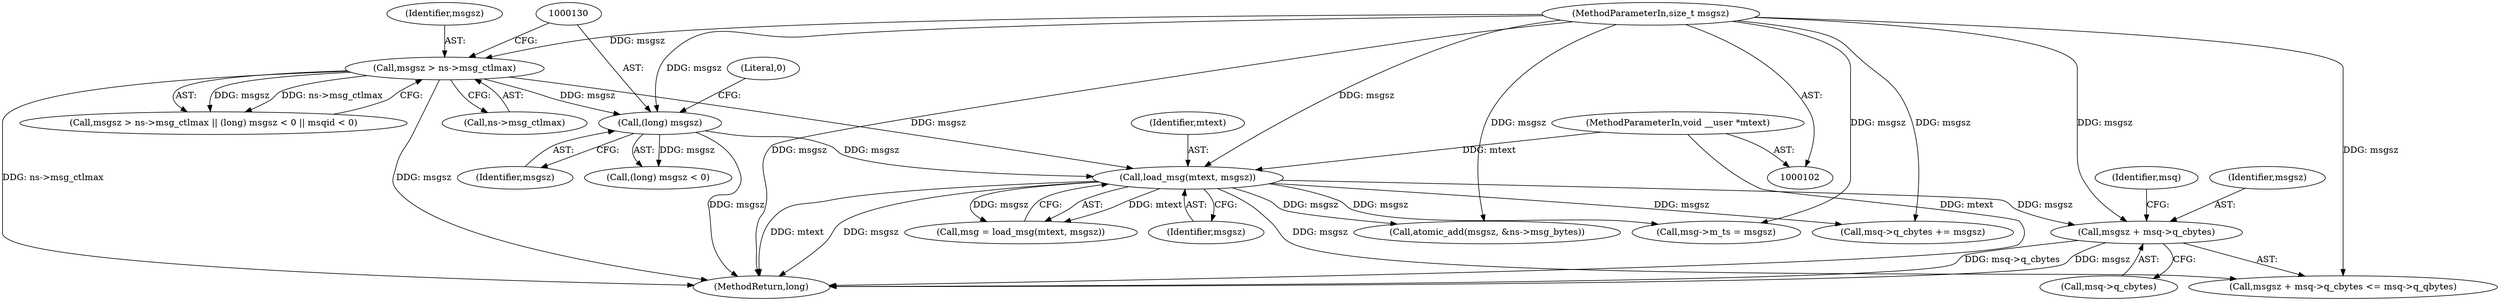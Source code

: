 digraph "0_linux_6062a8dc0517bce23e3c2f7d2fea5e22411269a3@pointer" {
"1000209" [label="(Call,msgsz + msq->q_cbytes)"];
"1000106" [label="(MethodParameterIn,size_t msgsz)"];
"1000148" [label="(Call,load_msg(mtext, msgsz))"];
"1000105" [label="(MethodParameterIn,void __user *mtext)"];
"1000122" [label="(Call,msgsz > ns->msg_ctlmax)"];
"1000129" [label="(Call,(long) msgsz)"];
"1000121" [label="(Call,msgsz > ns->msg_ctlmax || (long) msgsz < 0 || msqid < 0)"];
"1000208" [label="(Call,msgsz + msq->q_cbytes <= msq->q_qbytes)"];
"1000342" [label="(MethodReturn,long)"];
"1000211" [label="(Call,msq->q_cbytes)"];
"1000313" [label="(Call,atomic_add(msgsz, &ns->msg_bytes))"];
"1000124" [label="(Call,ns->msg_ctlmax)"];
"1000148" [label="(Call,load_msg(mtext, msgsz))"];
"1000132" [label="(Literal,0)"];
"1000106" [label="(MethodParameterIn,size_t msgsz)"];
"1000146" [label="(Call,msg = load_msg(mtext, msgsz))"];
"1000105" [label="(MethodParameterIn,void __user *mtext)"];
"1000162" [label="(Call,msg->m_ts = msgsz)"];
"1000122" [label="(Call,msgsz > ns->msg_ctlmax)"];
"1000129" [label="(Call,(long) msgsz)"];
"1000215" [label="(Identifier,msq)"];
"1000131" [label="(Identifier,msgsz)"];
"1000304" [label="(Call,msq->q_cbytes += msgsz)"];
"1000150" [label="(Identifier,msgsz)"];
"1000209" [label="(Call,msgsz + msq->q_cbytes)"];
"1000210" [label="(Identifier,msgsz)"];
"1000149" [label="(Identifier,mtext)"];
"1000123" [label="(Identifier,msgsz)"];
"1000128" [label="(Call,(long) msgsz < 0)"];
"1000209" -> "1000208"  [label="AST: "];
"1000209" -> "1000211"  [label="CFG: "];
"1000210" -> "1000209"  [label="AST: "];
"1000211" -> "1000209"  [label="AST: "];
"1000215" -> "1000209"  [label="CFG: "];
"1000209" -> "1000342"  [label="DDG: msgsz"];
"1000209" -> "1000342"  [label="DDG: msq->q_cbytes"];
"1000106" -> "1000209"  [label="DDG: msgsz"];
"1000148" -> "1000209"  [label="DDG: msgsz"];
"1000106" -> "1000102"  [label="AST: "];
"1000106" -> "1000342"  [label="DDG: msgsz"];
"1000106" -> "1000122"  [label="DDG: msgsz"];
"1000106" -> "1000129"  [label="DDG: msgsz"];
"1000106" -> "1000148"  [label="DDG: msgsz"];
"1000106" -> "1000162"  [label="DDG: msgsz"];
"1000106" -> "1000208"  [label="DDG: msgsz"];
"1000106" -> "1000304"  [label="DDG: msgsz"];
"1000106" -> "1000313"  [label="DDG: msgsz"];
"1000148" -> "1000146"  [label="AST: "];
"1000148" -> "1000150"  [label="CFG: "];
"1000149" -> "1000148"  [label="AST: "];
"1000150" -> "1000148"  [label="AST: "];
"1000146" -> "1000148"  [label="CFG: "];
"1000148" -> "1000342"  [label="DDG: mtext"];
"1000148" -> "1000342"  [label="DDG: msgsz"];
"1000148" -> "1000146"  [label="DDG: mtext"];
"1000148" -> "1000146"  [label="DDG: msgsz"];
"1000105" -> "1000148"  [label="DDG: mtext"];
"1000122" -> "1000148"  [label="DDG: msgsz"];
"1000129" -> "1000148"  [label="DDG: msgsz"];
"1000148" -> "1000162"  [label="DDG: msgsz"];
"1000148" -> "1000208"  [label="DDG: msgsz"];
"1000148" -> "1000304"  [label="DDG: msgsz"];
"1000148" -> "1000313"  [label="DDG: msgsz"];
"1000105" -> "1000102"  [label="AST: "];
"1000105" -> "1000342"  [label="DDG: mtext"];
"1000122" -> "1000121"  [label="AST: "];
"1000122" -> "1000124"  [label="CFG: "];
"1000123" -> "1000122"  [label="AST: "];
"1000124" -> "1000122"  [label="AST: "];
"1000130" -> "1000122"  [label="CFG: "];
"1000121" -> "1000122"  [label="CFG: "];
"1000122" -> "1000342"  [label="DDG: msgsz"];
"1000122" -> "1000342"  [label="DDG: ns->msg_ctlmax"];
"1000122" -> "1000121"  [label="DDG: msgsz"];
"1000122" -> "1000121"  [label="DDG: ns->msg_ctlmax"];
"1000122" -> "1000129"  [label="DDG: msgsz"];
"1000129" -> "1000128"  [label="AST: "];
"1000129" -> "1000131"  [label="CFG: "];
"1000130" -> "1000129"  [label="AST: "];
"1000131" -> "1000129"  [label="AST: "];
"1000132" -> "1000129"  [label="CFG: "];
"1000129" -> "1000342"  [label="DDG: msgsz"];
"1000129" -> "1000128"  [label="DDG: msgsz"];
}
